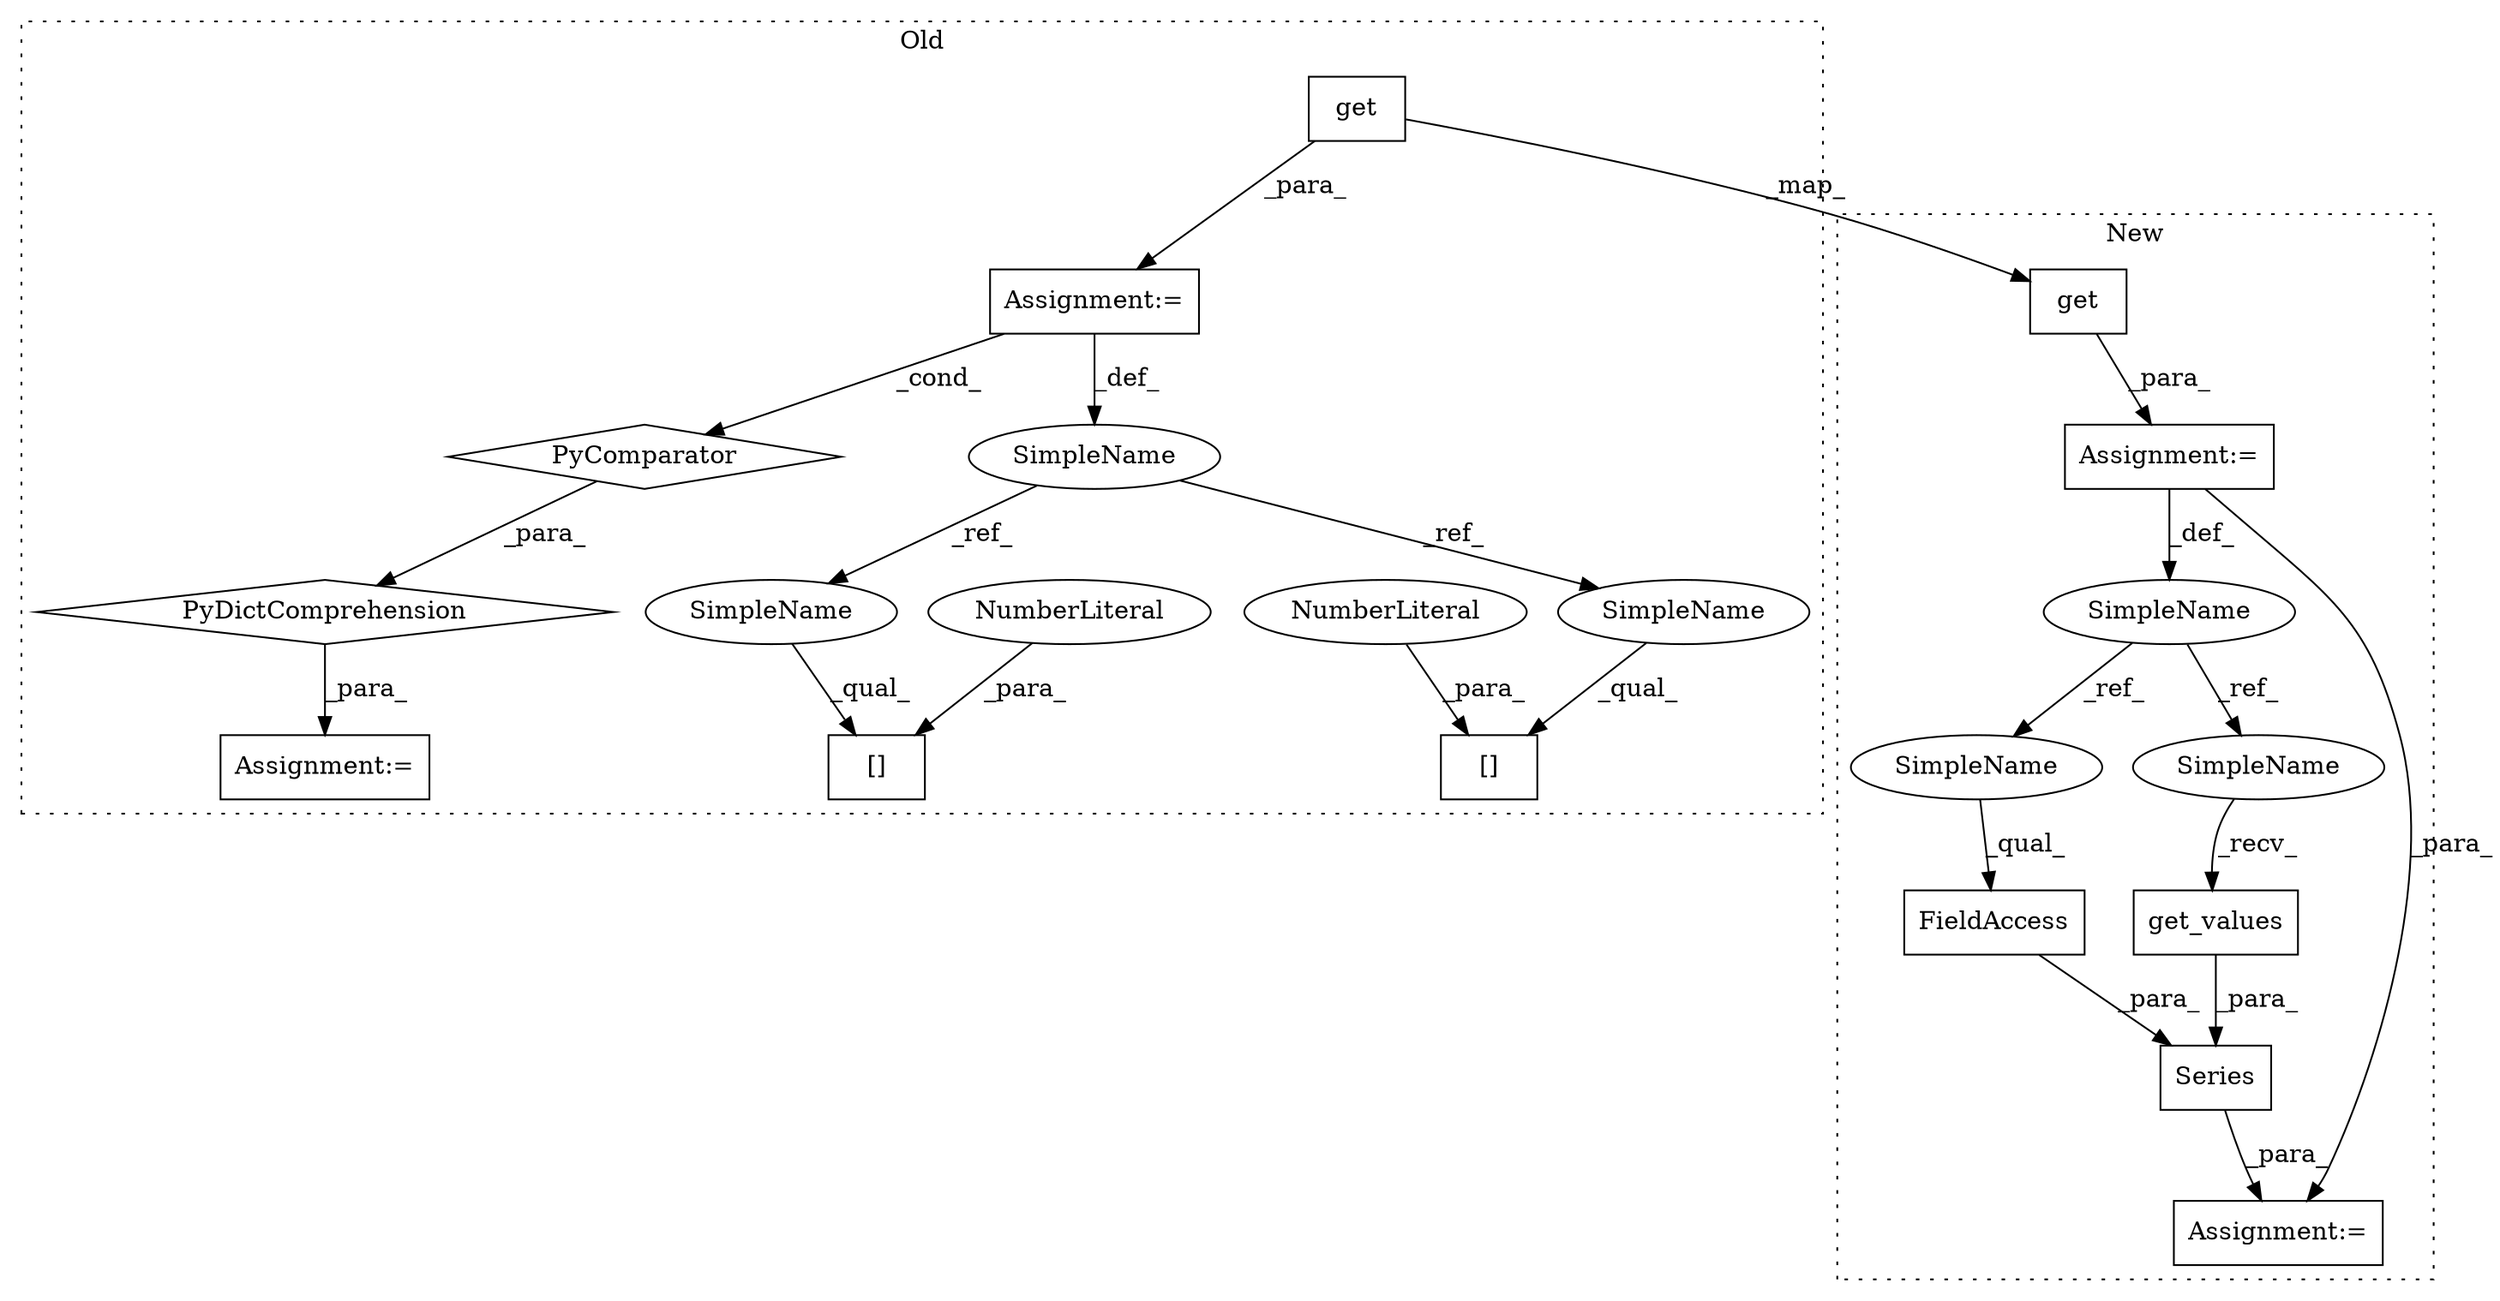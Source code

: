 digraph G {
subgraph cluster0 {
1 [label="PyComparator" a="113" s="5679" l="44" shape="diamond"];
3 [label="Assignment:=" a="7" s="5679" l="44" shape="box"];
4 [label="[]" a="2" s="5588,5598" l="9,1" shape="box"];
5 [label="NumberLiteral" a="34" s="5597" l="1" shape="ellipse"];
6 [label="get" a="32" s="5700,5713" l="4,1" shape="box"];
9 [label="[]" a="2" s="5604,5614" l="9,1" shape="box"];
10 [label="NumberLiteral" a="34" s="5613" l="1" shape="ellipse"];
13 [label="SimpleName" a="42" s="5682" l="8" shape="ellipse"];
16 [label="Assignment:=" a="7" s="5574" l="14" shape="box"];
17 [label="PyDictComprehension" a="110" s="5588" l="143" shape="diamond"];
18 [label="SimpleName" a="42" s="5588" l="8" shape="ellipse"];
19 [label="SimpleName" a="42" s="5604" l="8" shape="ellipse"];
label = "Old";
style="dotted";
}
subgraph cluster1 {
2 [label="get_values" a="32" s="5571" l="12" shape="box"];
7 [label="get" a="32" s="5491,5504" l="4,1" shape="box"];
8 [label="Series" a="32" s="5528,5583" l="7,1" shape="box"];
11 [label="SimpleName" a="42" s="5469" l="14" shape="ellipse"];
12 [label="FieldAccess" a="22" s="5535" l="20" shape="box"];
14 [label="Assignment:=" a="7" s="5520" l="1" shape="box"];
15 [label="Assignment:=" a="7" s="5483" l="1" shape="box"];
20 [label="SimpleName" a="42" s="5535" l="14" shape="ellipse"];
21 [label="SimpleName" a="42" s="5556" l="14" shape="ellipse"];
label = "New";
style="dotted";
}
1 -> 17 [label="_para_"];
2 -> 8 [label="_para_"];
3 -> 1 [label="_cond_"];
3 -> 13 [label="_def_"];
5 -> 4 [label="_para_"];
6 -> 7 [label="_map_"];
6 -> 3 [label="_para_"];
7 -> 15 [label="_para_"];
8 -> 14 [label="_para_"];
10 -> 9 [label="_para_"];
11 -> 20 [label="_ref_"];
11 -> 21 [label="_ref_"];
12 -> 8 [label="_para_"];
13 -> 19 [label="_ref_"];
13 -> 18 [label="_ref_"];
15 -> 14 [label="_para_"];
15 -> 11 [label="_def_"];
17 -> 16 [label="_para_"];
18 -> 4 [label="_qual_"];
19 -> 9 [label="_qual_"];
20 -> 12 [label="_qual_"];
21 -> 2 [label="_recv_"];
}